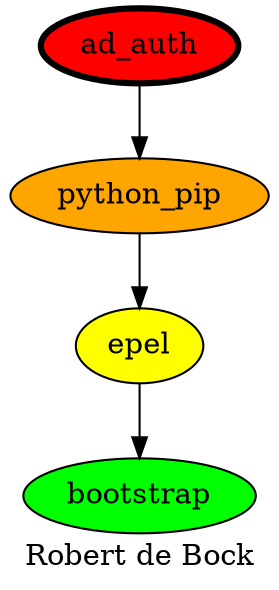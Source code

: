 digraph PhiloDilemma {
  label = "Robert de Bock" ;
  overlap=false
  {
    bootstrap [fillcolor=green style=filled]
    epel [fillcolor=yellow style=filled]
    "python_pip" [fillcolor=orange style=filled]
    ad_auth [fillcolor=red style=filled penwidth=3]
  }
  epel -> bootstrap
  "python_pip" -> epel
  ad_auth -> "python_pip"
}
